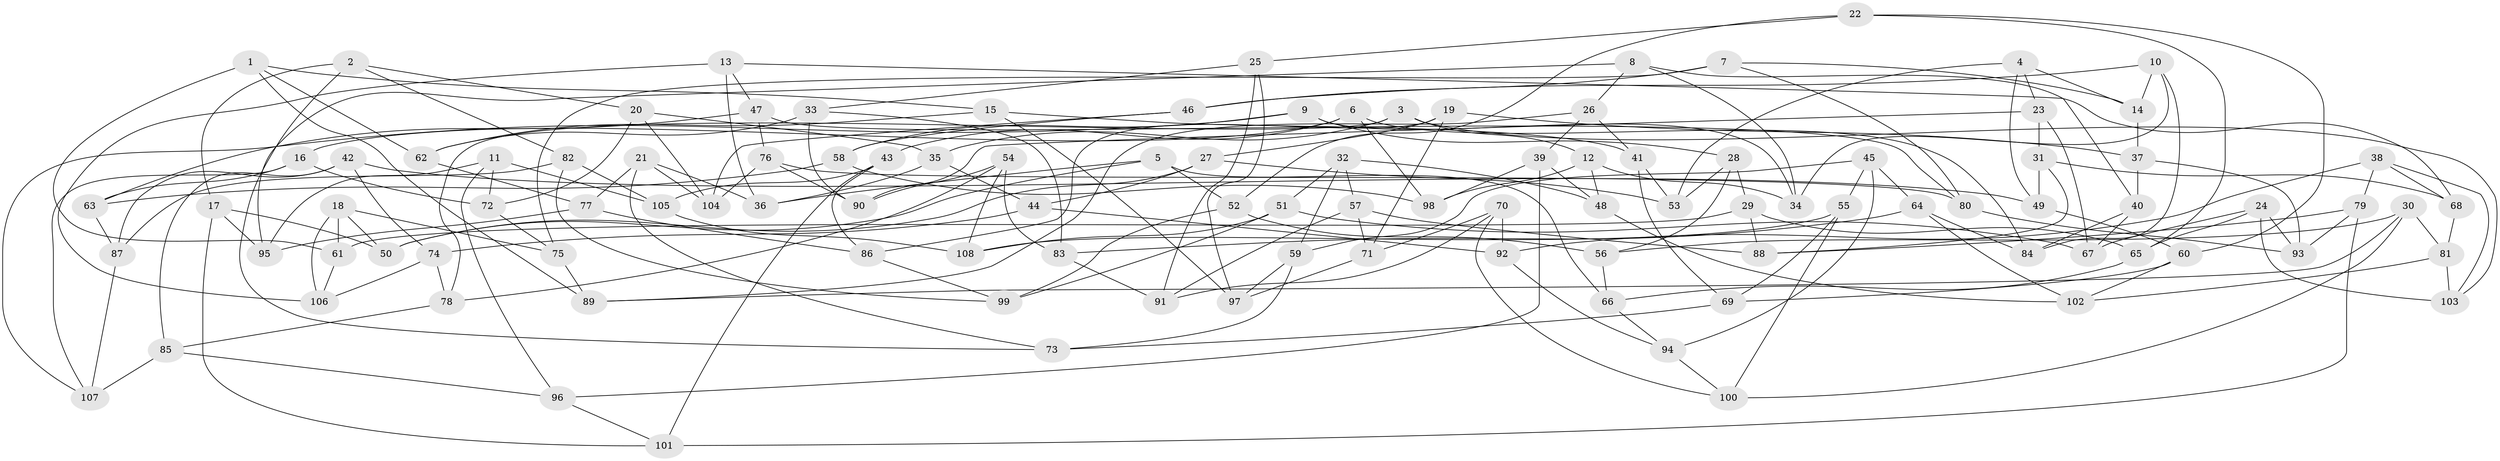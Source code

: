 // coarse degree distribution, {5: 0.09230769230769231, 6: 0.5692307692307692, 4: 0.3384615384615385}
// Generated by graph-tools (version 1.1) at 2025/42/03/06/25 10:42:23]
// undirected, 108 vertices, 216 edges
graph export_dot {
graph [start="1"]
  node [color=gray90,style=filled];
  1;
  2;
  3;
  4;
  5;
  6;
  7;
  8;
  9;
  10;
  11;
  12;
  13;
  14;
  15;
  16;
  17;
  18;
  19;
  20;
  21;
  22;
  23;
  24;
  25;
  26;
  27;
  28;
  29;
  30;
  31;
  32;
  33;
  34;
  35;
  36;
  37;
  38;
  39;
  40;
  41;
  42;
  43;
  44;
  45;
  46;
  47;
  48;
  49;
  50;
  51;
  52;
  53;
  54;
  55;
  56;
  57;
  58;
  59;
  60;
  61;
  62;
  63;
  64;
  65;
  66;
  67;
  68;
  69;
  70;
  71;
  72;
  73;
  74;
  75;
  76;
  77;
  78;
  79;
  80;
  81;
  82;
  83;
  84;
  85;
  86;
  87;
  88;
  89;
  90;
  91;
  92;
  93;
  94;
  95;
  96;
  97;
  98;
  99;
  100;
  101;
  102;
  103;
  104;
  105;
  106;
  107;
  108;
  1 -- 89;
  1 -- 61;
  1 -- 62;
  1 -- 15;
  2 -- 17;
  2 -- 73;
  2 -- 82;
  2 -- 20;
  3 -- 35;
  3 -- 103;
  3 -- 12;
  3 -- 78;
  4 -- 49;
  4 -- 53;
  4 -- 14;
  4 -- 23;
  5 -- 50;
  5 -- 52;
  5 -- 66;
  5 -- 36;
  6 -- 98;
  6 -- 43;
  6 -- 16;
  6 -- 84;
  7 -- 80;
  7 -- 14;
  7 -- 75;
  7 -- 46;
  8 -- 26;
  8 -- 34;
  8 -- 95;
  8 -- 40;
  9 -- 28;
  9 -- 107;
  9 -- 34;
  9 -- 58;
  10 -- 14;
  10 -- 46;
  10 -- 84;
  10 -- 34;
  11 -- 96;
  11 -- 95;
  11 -- 72;
  11 -- 105;
  12 -- 48;
  12 -- 98;
  12 -- 34;
  13 -- 36;
  13 -- 47;
  13 -- 68;
  13 -- 106;
  14 -- 37;
  15 -- 97;
  15 -- 62;
  15 -- 41;
  16 -- 63;
  16 -- 107;
  16 -- 72;
  17 -- 95;
  17 -- 101;
  17 -- 50;
  18 -- 61;
  18 -- 75;
  18 -- 50;
  18 -- 106;
  19 -- 71;
  19 -- 27;
  19 -- 86;
  19 -- 37;
  20 -- 104;
  20 -- 72;
  20 -- 35;
  21 -- 36;
  21 -- 77;
  21 -- 104;
  21 -- 73;
  22 -- 25;
  22 -- 65;
  22 -- 52;
  22 -- 60;
  23 -- 90;
  23 -- 31;
  23 -- 67;
  24 -- 65;
  24 -- 93;
  24 -- 67;
  24 -- 103;
  25 -- 91;
  25 -- 33;
  25 -- 97;
  26 -- 89;
  26 -- 39;
  26 -- 41;
  27 -- 50;
  27 -- 53;
  27 -- 44;
  28 -- 29;
  28 -- 56;
  28 -- 53;
  29 -- 65;
  29 -- 61;
  29 -- 88;
  30 -- 89;
  30 -- 100;
  30 -- 56;
  30 -- 81;
  31 -- 68;
  31 -- 49;
  31 -- 88;
  32 -- 57;
  32 -- 51;
  32 -- 48;
  32 -- 59;
  33 -- 62;
  33 -- 90;
  33 -- 83;
  35 -- 44;
  35 -- 36;
  37 -- 93;
  37 -- 40;
  38 -- 92;
  38 -- 79;
  38 -- 103;
  38 -- 68;
  39 -- 98;
  39 -- 96;
  39 -- 48;
  40 -- 67;
  40 -- 84;
  41 -- 69;
  41 -- 53;
  42 -- 87;
  42 -- 49;
  42 -- 85;
  42 -- 74;
  43 -- 101;
  43 -- 86;
  43 -- 105;
  44 -- 92;
  44 -- 74;
  45 -- 55;
  45 -- 59;
  45 -- 64;
  45 -- 94;
  46 -- 104;
  46 -- 58;
  47 -- 76;
  47 -- 80;
  47 -- 63;
  48 -- 102;
  49 -- 60;
  51 -- 67;
  51 -- 99;
  51 -- 108;
  52 -- 56;
  52 -- 99;
  54 -- 83;
  54 -- 108;
  54 -- 90;
  54 -- 78;
  55 -- 108;
  55 -- 69;
  55 -- 100;
  56 -- 66;
  57 -- 88;
  57 -- 71;
  57 -- 91;
  58 -- 98;
  58 -- 63;
  59 -- 97;
  59 -- 73;
  60 -- 69;
  60 -- 102;
  61 -- 106;
  62 -- 77;
  63 -- 87;
  64 -- 84;
  64 -- 83;
  64 -- 102;
  65 -- 66;
  66 -- 94;
  68 -- 81;
  69 -- 73;
  70 -- 91;
  70 -- 71;
  70 -- 100;
  70 -- 92;
  71 -- 97;
  72 -- 75;
  74 -- 78;
  74 -- 106;
  75 -- 89;
  76 -- 80;
  76 -- 104;
  76 -- 90;
  77 -- 95;
  77 -- 86;
  78 -- 85;
  79 -- 101;
  79 -- 93;
  79 -- 88;
  80 -- 93;
  81 -- 103;
  81 -- 102;
  82 -- 87;
  82 -- 99;
  82 -- 105;
  83 -- 91;
  85 -- 107;
  85 -- 96;
  86 -- 99;
  87 -- 107;
  92 -- 94;
  94 -- 100;
  96 -- 101;
  105 -- 108;
}
